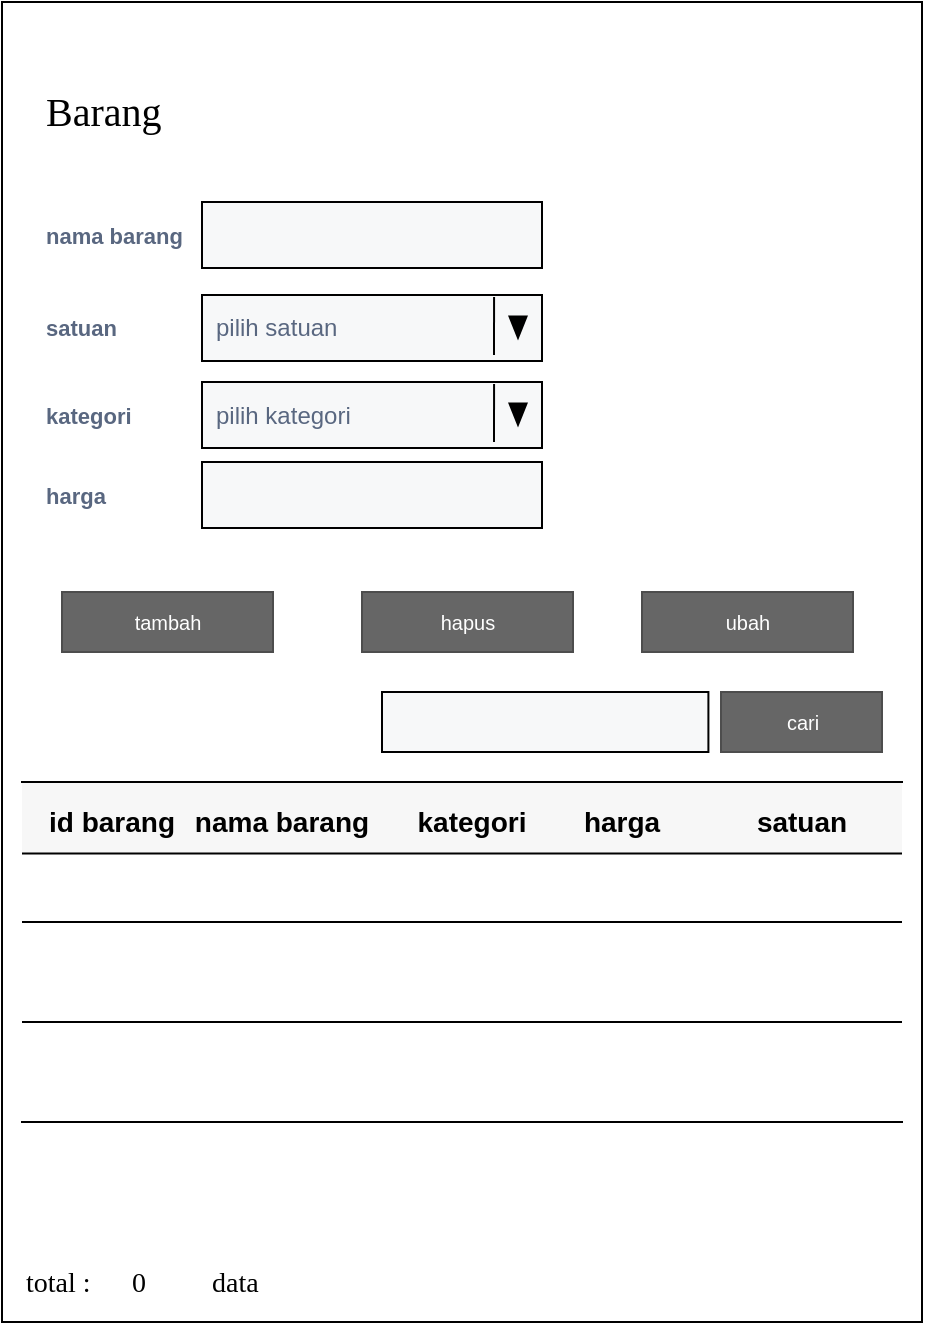 <mxfile version="12.8.5" type="github">
  <diagram name="Page-1" id="03018318-947c-dd8e-b7a3-06fadd420f32">
    <mxGraphModel dx="868" dy="439" grid="1" gridSize="10" guides="1" tooltips="1" connect="1" arrows="1" fold="1" page="1" pageScale="1" pageWidth="1100" pageHeight="850" background="#ffffff" math="0" shadow="0">
      <root>
        <mxCell id="0" />
        <mxCell id="1" parent="0" />
        <mxCell id="677b7b8949515195-1" value="" style="whiteSpace=wrap;html=1;rounded=0;shadow=0;labelBackgroundColor=none;strokeColor=#000000;strokeWidth=1;fillColor=none;fontFamily=Verdana;fontSize=12;fontColor=#000000;align=center;comic=0;" parent="1" vertex="1">
          <mxGeometry x="100" y="50" width="460" height="660" as="geometry" />
        </mxCell>
        <mxCell id="677b7b8949515195-4" value="Barang" style="text;html=1;points=[];align=left;verticalAlign=top;spacingTop=-4;fontSize=20;fontFamily=Verdana" parent="1" vertex="1">
          <mxGeometry x="120" y="90" width="420" height="20" as="geometry" />
        </mxCell>
        <mxCell id="pMgydVEeFzhMNEziikcE-1" value="" style="shape=partialRectangle;right=0;left=0;strokeColor=#000000;fillColor=#ffffff;whiteSpace=wrap;" parent="1" vertex="1">
          <mxGeometry x="110" y="440" width="440" height="170" as="geometry" />
        </mxCell>
        <mxCell id="pMgydVEeFzhMNEziikcE-2" value="" style="html=1;shadow=0;dashed=0;shape=mxgraph.bootstrap.horLines;strokeColor=inherit;fillColor=#000000;fillOpacity=3;resizeWidth=1;" parent="pMgydVEeFzhMNEziikcE-1" vertex="1">
          <mxGeometry width="440" height="40" relative="1" as="geometry" />
        </mxCell>
        <mxCell id="pMgydVEeFzhMNEziikcE-3" value="id barang" style="html=1;shadow=0;dashed=0;shape=mxgraph.bootstrap.rect;strokeColor=none;fillColor=none;fontSize=14;fontStyle=1;align=center;whiteSpace=wrap;resizeHeight=1;" parent="pMgydVEeFzhMNEziikcE-2" vertex="1">
          <mxGeometry width="70" height="40" relative="1" as="geometry">
            <mxPoint x="10" as="offset" />
          </mxGeometry>
        </mxCell>
        <mxCell id="pMgydVEeFzhMNEziikcE-4" value="nama barang" style="html=1;shadow=0;dashed=0;shape=mxgraph.bootstrap.rect;strokeColor=none;fillColor=none;fontSize=14;fontStyle=1;align=center;whiteSpace=wrap;resizeHeight=1;" parent="pMgydVEeFzhMNEziikcE-2" vertex="1">
          <mxGeometry width="100" height="40" relative="1" as="geometry">
            <mxPoint x="80" as="offset" />
          </mxGeometry>
        </mxCell>
        <mxCell id="pMgydVEeFzhMNEziikcE-5" value="kategori" style="html=1;shadow=0;dashed=0;shape=mxgraph.bootstrap.rect;strokeColor=none;fillColor=none;fontSize=14;fontStyle=1;align=center;whiteSpace=wrap;resizeHeight=1;" parent="pMgydVEeFzhMNEziikcE-2" vertex="1">
          <mxGeometry width="90" height="40" relative="1" as="geometry">
            <mxPoint x="180" as="offset" />
          </mxGeometry>
        </mxCell>
        <mxCell id="pMgydVEeFzhMNEziikcE-6" value="harga" style="html=1;shadow=0;dashed=0;shape=mxgraph.bootstrap.rect;strokeColor=none;fillColor=none;fontSize=14;fontStyle=1;align=center;whiteSpace=wrap;resizeHeight=1;" parent="pMgydVEeFzhMNEziikcE-2" vertex="1">
          <mxGeometry width="80" height="40" relative="1" as="geometry">
            <mxPoint x="260" as="offset" />
          </mxGeometry>
        </mxCell>
        <mxCell id="rVbHDjvHxb4NKgBNyTbK-9" value="satuan" style="html=1;shadow=0;dashed=0;shape=mxgraph.bootstrap.rect;strokeColor=none;fillColor=none;fontSize=14;fontStyle=1;align=center;whiteSpace=wrap;resizeHeight=1;" vertex="1" parent="pMgydVEeFzhMNEziikcE-2">
          <mxGeometry width="100" height="40" relative="1" as="geometry">
            <mxPoint x="340" as="offset" />
          </mxGeometry>
        </mxCell>
        <mxCell id="pMgydVEeFzhMNEziikcE-43" value="" style="strokeColor=#000000;fillColor=inherit;gradientColor=inherit;html=1;shadow=0;dashed=0;shape=mxgraph.bootstrap.horLines;resizeWidth=1;" parent="pMgydVEeFzhMNEziikcE-1" vertex="1">
          <mxGeometry width="440" height="50" relative="1" as="geometry">
            <mxPoint y="120" as="offset" />
          </mxGeometry>
        </mxCell>
        <mxCell id="pMgydVEeFzhMNEziikcE-71" value="" style="strokeColor=#000000;fillColor=inherit;gradientColor=inherit;html=1;shadow=0;dashed=0;shape=mxgraph.bootstrap.horLines;resizeWidth=1;" parent="pMgydVEeFzhMNEziikcE-1" vertex="1">
          <mxGeometry y="35.79" width="440" height="34.21" as="geometry">
            <mxPoint y="140" as="offset" />
          </mxGeometry>
        </mxCell>
        <mxCell id="pMgydVEeFzhMNEziikcE-86" value="" style="group" parent="1" vertex="1" connectable="0">
          <mxGeometry x="120" y="150" width="250" height="33" as="geometry" />
        </mxCell>
        <mxCell id="pMgydVEeFzhMNEziikcE-82" value="nama barang" style="fillColor=none;strokeColor=none;html=1;fontSize=11;fontStyle=0;align=left;fontColor=#596780;fontStyle=1;fontSize=11;comic=0;" parent="pMgydVEeFzhMNEziikcE-86" vertex="1">
          <mxGeometry y="6.5" width="70" height="20" as="geometry" />
        </mxCell>
        <mxCell id="pMgydVEeFzhMNEziikcE-83" value="" style="rounded=0;arcSize=9;fillColor=#F7F8F9;align=left;spacingLeft=5;strokeColor=#000000;html=1;strokeWidth=1;fontColor=#596780;fontSize=12;comic=0;" parent="pMgydVEeFzhMNEziikcE-86" vertex="1">
          <mxGeometry x="80" width="170" height="33" as="geometry" />
        </mxCell>
        <mxCell id="pMgydVEeFzhMNEziikcE-90" value="" style="group" parent="1" vertex="1" connectable="0">
          <mxGeometry x="120" y="280" width="250" height="33" as="geometry" />
        </mxCell>
        <mxCell id="pMgydVEeFzhMNEziikcE-91" value="harga" style="fillColor=none;strokeColor=none;html=1;fontSize=11;fontStyle=0;align=left;fontColor=#596780;fontStyle=1;fontSize=11;comic=0;" parent="pMgydVEeFzhMNEziikcE-90" vertex="1">
          <mxGeometry y="6.5" width="70" height="20" as="geometry" />
        </mxCell>
        <mxCell id="pMgydVEeFzhMNEziikcE-92" value="" style="rounded=0;arcSize=9;fillColor=#F7F8F9;align=left;spacingLeft=5;strokeColor=#000000;html=1;strokeWidth=1;fontColor=#596780;fontSize=12;comic=0;" parent="pMgydVEeFzhMNEziikcE-90" vertex="1">
          <mxGeometry x="80" width="170" height="33" as="geometry" />
        </mxCell>
        <mxCell id="pMgydVEeFzhMNEziikcE-246" value="tambah" style="rounded=0;html=1;shadow=0;dashed=0;whiteSpace=wrap;fontSize=10;fillColor=#666666;align=center;strokeColor=#4D4D4D;fontColor=#ffffff;comic=0;" parent="1" vertex="1">
          <mxGeometry x="130" y="345" width="105.5" height="30" as="geometry" />
        </mxCell>
        <mxCell id="pMgydVEeFzhMNEziikcE-247" value="hapus" style="rounded=0;html=1;shadow=0;dashed=0;whiteSpace=wrap;fontSize=10;fillColor=#666666;align=center;strokeColor=#4D4D4D;fontColor=#ffffff;comic=0;" parent="1" vertex="1">
          <mxGeometry x="280" y="345" width="105.5" height="30" as="geometry" />
        </mxCell>
        <mxCell id="pMgydVEeFzhMNEziikcE-248" value="ubah" style="rounded=0;html=1;shadow=0;dashed=0;whiteSpace=wrap;fontSize=10;fillColor=#666666;align=center;strokeColor=#4D4D4D;fontColor=#ffffff;comic=0;" parent="1" vertex="1">
          <mxGeometry x="420" y="345" width="105.5" height="30" as="geometry" />
        </mxCell>
        <mxCell id="pMgydVEeFzhMNEziikcE-256" value="" style="group" parent="1" vertex="1" connectable="0">
          <mxGeometry x="110" y="680" width="132.75" height="20" as="geometry" />
        </mxCell>
        <mxCell id="pMgydVEeFzhMNEziikcE-253" value="total :&amp;nbsp;" style="text;html=1;points=[];align=left;verticalAlign=top;spacingTop=-4;fontSize=14;fontFamily=Verdana" parent="pMgydVEeFzhMNEziikcE-256" vertex="1">
          <mxGeometry width="50" height="20" as="geometry" />
        </mxCell>
        <mxCell id="pMgydVEeFzhMNEziikcE-254" value="0" style="text;html=1;points=[];align=left;verticalAlign=top;spacingTop=-4;fontSize=14;fontFamily=Verdana" parent="pMgydVEeFzhMNEziikcE-256" vertex="1">
          <mxGeometry x="52.75" width="40" height="20" as="geometry" />
        </mxCell>
        <mxCell id="pMgydVEeFzhMNEziikcE-255" value="data" style="text;html=1;points=[];align=left;verticalAlign=top;spacingTop=-4;fontSize=14;fontFamily=Verdana" parent="pMgydVEeFzhMNEziikcE-256" vertex="1">
          <mxGeometry x="92.75" width="40" height="20" as="geometry" />
        </mxCell>
        <mxCell id="5ZfFKaR8feZy0z5QclhC-1" value="" style="group" parent="1" vertex="1" connectable="0">
          <mxGeometry x="290" y="395" width="250" height="30" as="geometry" />
        </mxCell>
        <mxCell id="pMgydVEeFzhMNEziikcE-251" value="" style="rounded=0;arcSize=9;fillColor=#F7F8F9;align=left;spacingLeft=5;strokeColor=#000000;html=1;strokeWidth=1;fontColor=#596780;fontSize=12;comic=0;" parent="5ZfFKaR8feZy0z5QclhC-1" vertex="1">
          <mxGeometry width="163.2" height="30" as="geometry" />
        </mxCell>
        <mxCell id="pMgydVEeFzhMNEziikcE-252" value="cari" style="rounded=0;html=1;shadow=0;dashed=0;whiteSpace=wrap;fontSize=10;fillColor=#666666;align=center;strokeColor=#4D4D4D;fontColor=#ffffff;comic=0;" parent="5ZfFKaR8feZy0z5QclhC-1" vertex="1">
          <mxGeometry x="169.5" width="80.5" height="30" as="geometry" />
        </mxCell>
        <mxCell id="rVbHDjvHxb4NKgBNyTbK-1" value="" style="group" vertex="1" connectable="0" parent="1">
          <mxGeometry x="120" y="196.5" width="250" height="33" as="geometry" />
        </mxCell>
        <mxCell id="pMgydVEeFzhMNEziikcE-88" value="satuan" style="fillColor=none;strokeColor=none;html=1;fontSize=11;fontStyle=0;align=left;fontColor=#596780;fontStyle=1;fontSize=11;comic=0;" parent="rVbHDjvHxb4NKgBNyTbK-1" vertex="1">
          <mxGeometry y="6.5" width="70" height="20" as="geometry" />
        </mxCell>
        <mxCell id="pMgydVEeFzhMNEziikcE-244" value="" style="group" parent="rVbHDjvHxb4NKgBNyTbK-1" vertex="1" connectable="0">
          <mxGeometry x="80" width="170" height="33" as="geometry" />
        </mxCell>
        <mxCell id="pMgydVEeFzhMNEziikcE-89" value="pilih satuan" style="rounded=0;arcSize=9;fillColor=#F7F8F9;align=left;spacingLeft=5;strokeColor=#000000;html=1;strokeWidth=1;fontColor=#596780;fontSize=12;comic=0;" parent="pMgydVEeFzhMNEziikcE-244" vertex="1">
          <mxGeometry width="170" height="33" as="geometry" />
        </mxCell>
        <mxCell id="pMgydVEeFzhMNEziikcE-242" value="" style="shape=triangle;direction=south;strokeColor=none;fillColor=#000000;" parent="pMgydVEeFzhMNEziikcE-244" vertex="1">
          <mxGeometry x="153" y="10.25" width="10" height="12.5" as="geometry">
            <mxPoint x="-25" y="-2.5" as="offset" />
          </mxGeometry>
        </mxCell>
        <mxCell id="pMgydVEeFzhMNEziikcE-243" value="" style="endArrow=none;html=1;entryX=0.859;entryY=0.03;entryDx=0;entryDy=0;entryPerimeter=0;" parent="pMgydVEeFzhMNEziikcE-244" target="pMgydVEeFzhMNEziikcE-89" edge="1">
          <mxGeometry width="50" height="50" relative="1" as="geometry">
            <mxPoint x="146" y="30" as="sourcePoint" />
            <mxPoint x="120" y="-30" as="targetPoint" />
          </mxGeometry>
        </mxCell>
        <mxCell id="rVbHDjvHxb4NKgBNyTbK-2" value="" style="group" vertex="1" connectable="0" parent="1">
          <mxGeometry x="120" y="240" width="250" height="33" as="geometry" />
        </mxCell>
        <mxCell id="rVbHDjvHxb4NKgBNyTbK-3" value="kategori" style="fillColor=none;strokeColor=none;html=1;fontSize=11;fontStyle=0;align=left;fontColor=#596780;fontStyle=1;fontSize=11;comic=0;" vertex="1" parent="rVbHDjvHxb4NKgBNyTbK-2">
          <mxGeometry y="6.5" width="70" height="20" as="geometry" />
        </mxCell>
        <mxCell id="rVbHDjvHxb4NKgBNyTbK-4" value="" style="group" vertex="1" connectable="0" parent="rVbHDjvHxb4NKgBNyTbK-2">
          <mxGeometry x="80" width="170" height="33" as="geometry" />
        </mxCell>
        <mxCell id="rVbHDjvHxb4NKgBNyTbK-5" value="pilih kategori" style="rounded=0;arcSize=9;fillColor=#F7F8F9;align=left;spacingLeft=5;strokeColor=#000000;html=1;strokeWidth=1;fontColor=#596780;fontSize=12;comic=0;" vertex="1" parent="rVbHDjvHxb4NKgBNyTbK-4">
          <mxGeometry width="170" height="33" as="geometry" />
        </mxCell>
        <mxCell id="rVbHDjvHxb4NKgBNyTbK-6" value="" style="shape=triangle;direction=south;strokeColor=none;fillColor=#000000;" vertex="1" parent="rVbHDjvHxb4NKgBNyTbK-4">
          <mxGeometry x="153" y="10.25" width="10" height="12.5" as="geometry">
            <mxPoint x="-25" y="-2.5" as="offset" />
          </mxGeometry>
        </mxCell>
        <mxCell id="rVbHDjvHxb4NKgBNyTbK-7" value="" style="endArrow=none;html=1;entryX=0.859;entryY=0.03;entryDx=0;entryDy=0;entryPerimeter=0;" edge="1" parent="rVbHDjvHxb4NKgBNyTbK-4" target="rVbHDjvHxb4NKgBNyTbK-5">
          <mxGeometry width="50" height="50" relative="1" as="geometry">
            <mxPoint x="146" y="30" as="sourcePoint" />
            <mxPoint x="120" y="-30" as="targetPoint" />
          </mxGeometry>
        </mxCell>
      </root>
    </mxGraphModel>
  </diagram>
</mxfile>

